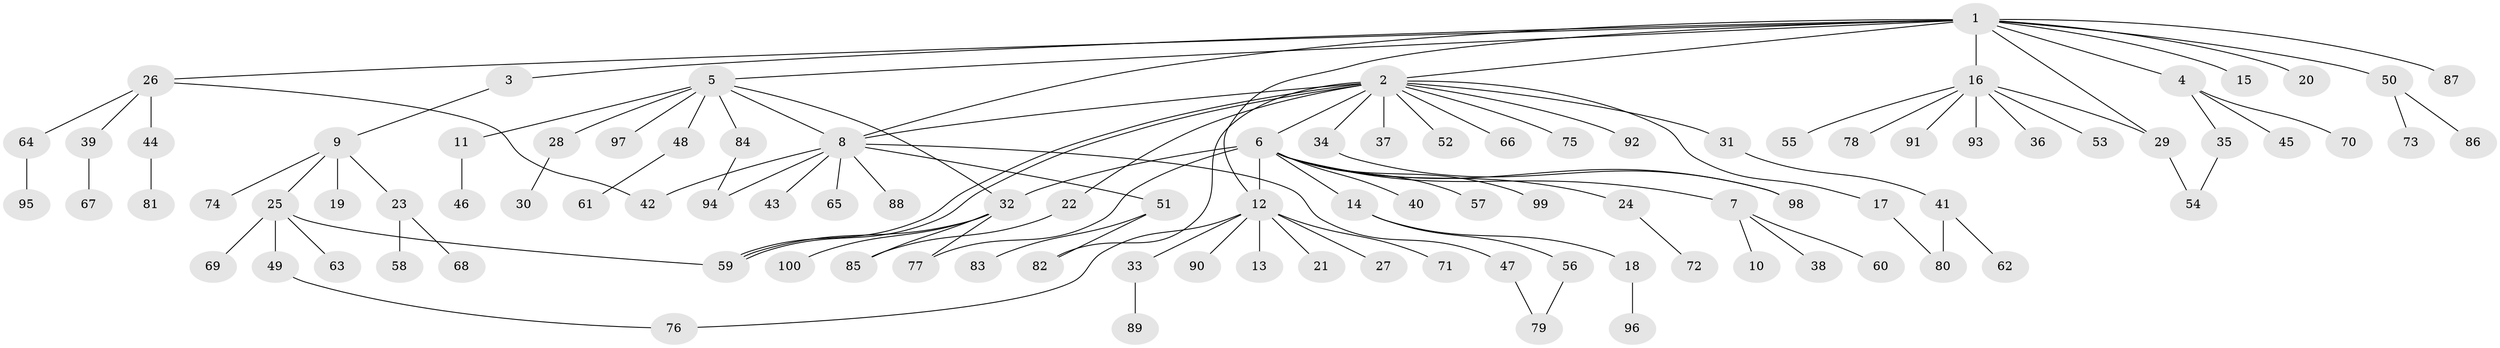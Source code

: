 // Generated by graph-tools (version 1.1) at 2025/26/03/09/25 03:26:05]
// undirected, 100 vertices, 117 edges
graph export_dot {
graph [start="1"]
  node [color=gray90,style=filled];
  1;
  2;
  3;
  4;
  5;
  6;
  7;
  8;
  9;
  10;
  11;
  12;
  13;
  14;
  15;
  16;
  17;
  18;
  19;
  20;
  21;
  22;
  23;
  24;
  25;
  26;
  27;
  28;
  29;
  30;
  31;
  32;
  33;
  34;
  35;
  36;
  37;
  38;
  39;
  40;
  41;
  42;
  43;
  44;
  45;
  46;
  47;
  48;
  49;
  50;
  51;
  52;
  53;
  54;
  55;
  56;
  57;
  58;
  59;
  60;
  61;
  62;
  63;
  64;
  65;
  66;
  67;
  68;
  69;
  70;
  71;
  72;
  73;
  74;
  75;
  76;
  77;
  78;
  79;
  80;
  81;
  82;
  83;
  84;
  85;
  86;
  87;
  88;
  89;
  90;
  91;
  92;
  93;
  94;
  95;
  96;
  97;
  98;
  99;
  100;
  1 -- 2;
  1 -- 3;
  1 -- 4;
  1 -- 5;
  1 -- 8;
  1 -- 12;
  1 -- 15;
  1 -- 16;
  1 -- 20;
  1 -- 26;
  1 -- 29;
  1 -- 50;
  1 -- 87;
  2 -- 6;
  2 -- 8;
  2 -- 17;
  2 -- 22;
  2 -- 31;
  2 -- 34;
  2 -- 37;
  2 -- 52;
  2 -- 59;
  2 -- 59;
  2 -- 66;
  2 -- 75;
  2 -- 82;
  2 -- 92;
  3 -- 9;
  4 -- 35;
  4 -- 45;
  4 -- 70;
  5 -- 8;
  5 -- 11;
  5 -- 28;
  5 -- 32;
  5 -- 48;
  5 -- 84;
  5 -- 97;
  6 -- 7;
  6 -- 12;
  6 -- 14;
  6 -- 24;
  6 -- 32;
  6 -- 40;
  6 -- 57;
  6 -- 77;
  6 -- 98;
  6 -- 99;
  7 -- 10;
  7 -- 38;
  7 -- 60;
  8 -- 42;
  8 -- 43;
  8 -- 47;
  8 -- 51;
  8 -- 65;
  8 -- 88;
  8 -- 94;
  9 -- 19;
  9 -- 23;
  9 -- 25;
  9 -- 74;
  11 -- 46;
  12 -- 13;
  12 -- 21;
  12 -- 27;
  12 -- 33;
  12 -- 71;
  12 -- 76;
  12 -- 90;
  14 -- 18;
  14 -- 56;
  16 -- 29;
  16 -- 36;
  16 -- 53;
  16 -- 55;
  16 -- 78;
  16 -- 91;
  16 -- 93;
  17 -- 80;
  18 -- 96;
  22 -- 85;
  23 -- 58;
  23 -- 68;
  24 -- 72;
  25 -- 49;
  25 -- 59;
  25 -- 63;
  25 -- 69;
  26 -- 39;
  26 -- 42;
  26 -- 44;
  26 -- 64;
  28 -- 30;
  29 -- 54;
  31 -- 41;
  32 -- 59;
  32 -- 77;
  32 -- 85;
  32 -- 100;
  33 -- 89;
  34 -- 98;
  35 -- 54;
  39 -- 67;
  41 -- 62;
  41 -- 80;
  44 -- 81;
  47 -- 79;
  48 -- 61;
  49 -- 76;
  50 -- 73;
  50 -- 86;
  51 -- 82;
  51 -- 83;
  56 -- 79;
  64 -- 95;
  84 -- 94;
}
